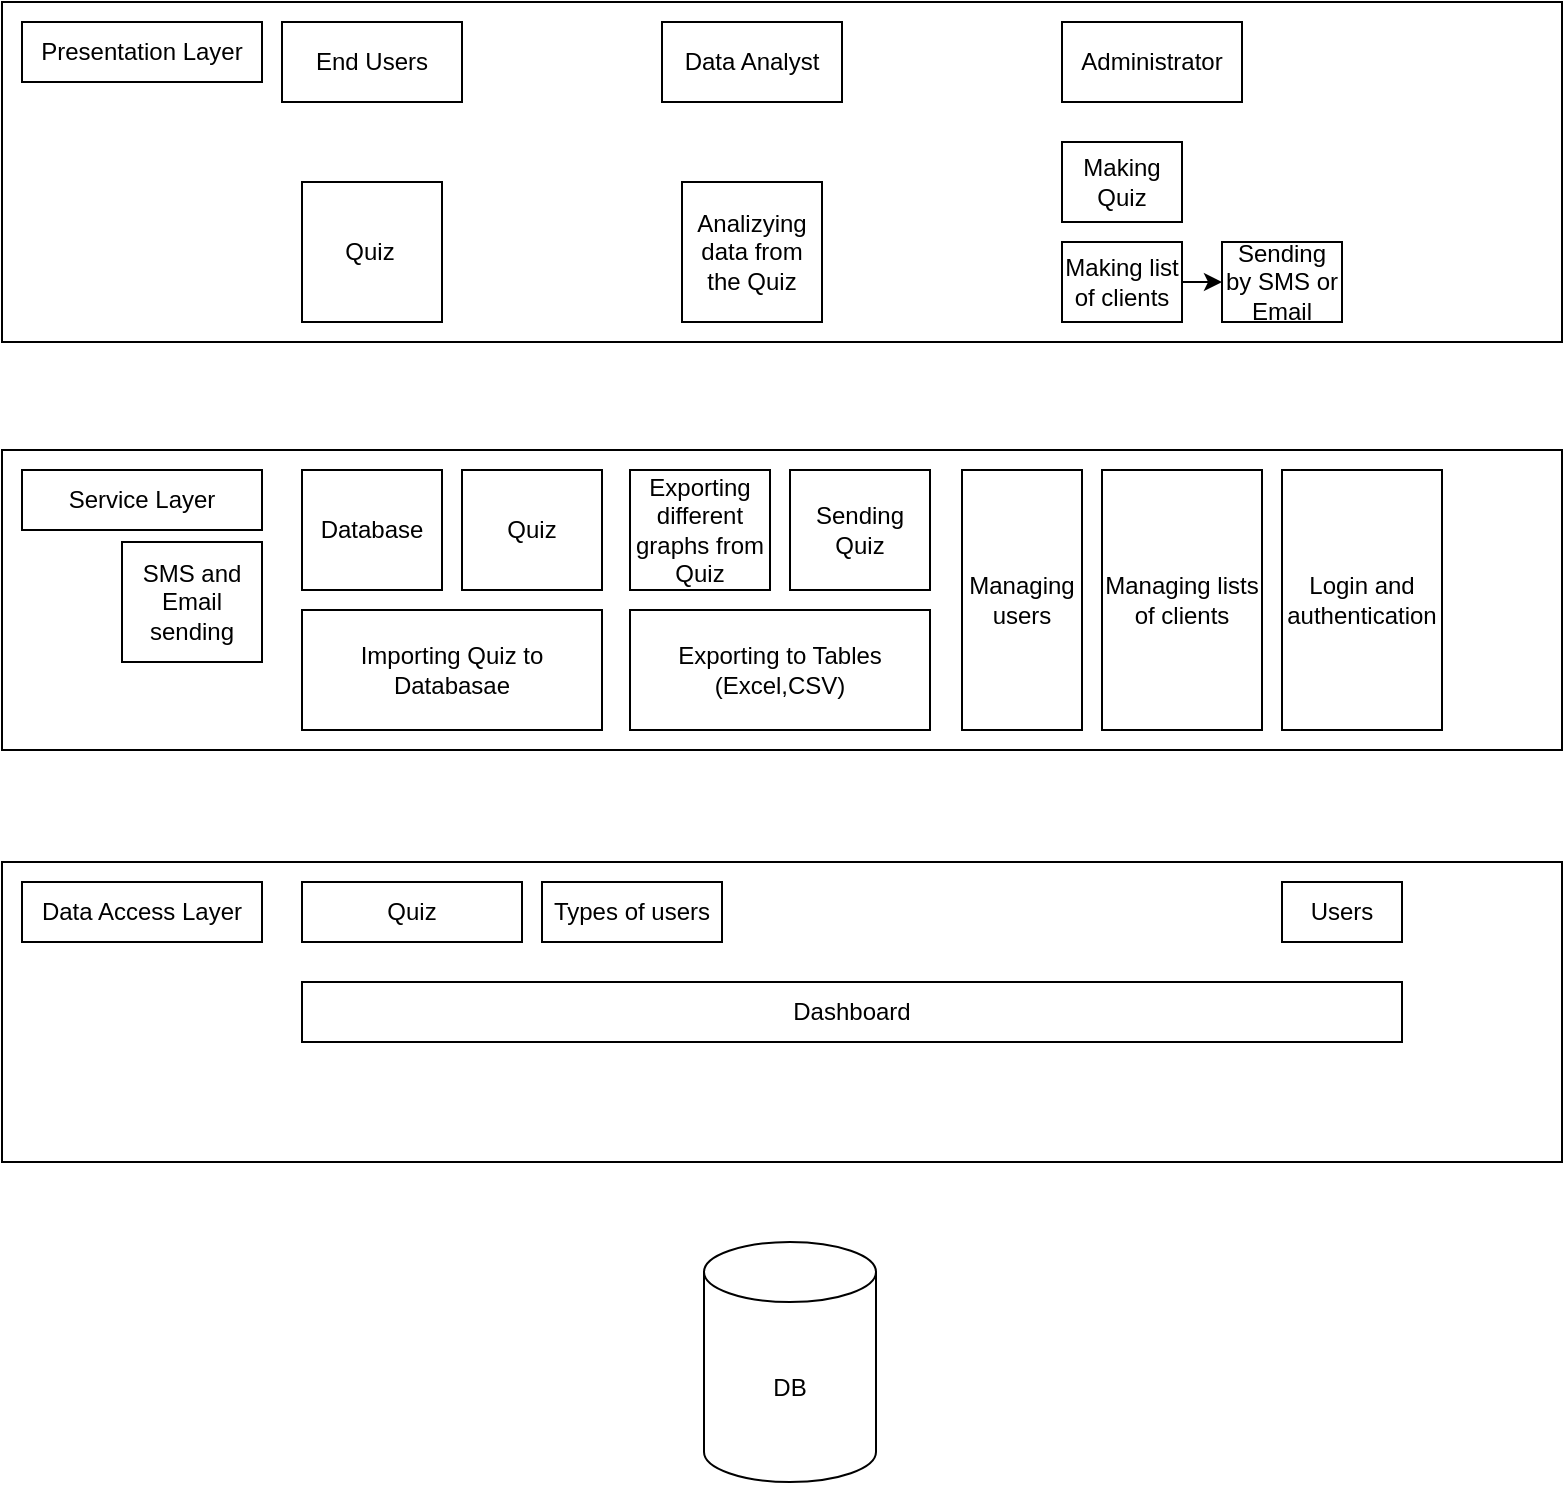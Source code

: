 <mxfile version="16.3.0" type="device"><diagram id="KB7VyxbphobTWHX_oEpE" name="Page-1"><mxGraphModel dx="702" dy="793" grid="1" gridSize="10" guides="1" tooltips="1" connect="1" arrows="1" fold="1" page="1" pageScale="1" pageWidth="827" pageHeight="1169" math="0" shadow="0"><root><mxCell id="0"/><mxCell id="1" parent="0"/><mxCell id="U7aW1uWIYWyMrBD2_D8Z-1" value="" style="rounded=0;whiteSpace=wrap;html=1;" parent="1" vertex="1"><mxGeometry x="20" y="50" width="780" height="170" as="geometry"/></mxCell><mxCell id="U7aW1uWIYWyMrBD2_D8Z-2" value="Presentation Layer" style="rounded=0;whiteSpace=wrap;html=1;" parent="1" vertex="1"><mxGeometry x="30" y="60" width="120" height="30" as="geometry"/></mxCell><mxCell id="U7aW1uWIYWyMrBD2_D8Z-3" value="" style="rounded=0;whiteSpace=wrap;html=1;" parent="1" vertex="1"><mxGeometry x="20" y="274" width="780" height="150" as="geometry"/></mxCell><mxCell id="U7aW1uWIYWyMrBD2_D8Z-4" value="Service Layer" style="rounded=0;whiteSpace=wrap;html=1;" parent="1" vertex="1"><mxGeometry x="30" y="284" width="120" height="30" as="geometry"/></mxCell><mxCell id="U7aW1uWIYWyMrBD2_D8Z-5" value="" style="rounded=0;whiteSpace=wrap;html=1;" parent="1" vertex="1"><mxGeometry x="20" y="480" width="780" height="150" as="geometry"/></mxCell><mxCell id="U7aW1uWIYWyMrBD2_D8Z-6" value="Data Access Layer" style="rounded=0;whiteSpace=wrap;html=1;" parent="1" vertex="1"><mxGeometry x="30" y="490" width="120" height="30" as="geometry"/></mxCell><mxCell id="U7aW1uWIYWyMrBD2_D8Z-7" value="DB" style="shape=cylinder3;whiteSpace=wrap;html=1;boundedLbl=1;backgroundOutline=1;size=15;" parent="1" vertex="1"><mxGeometry x="371" y="670" width="86" height="120" as="geometry"/></mxCell><mxCell id="U7aW1uWIYWyMrBD2_D8Z-12" value="Login and authentication" style="rounded=0;whiteSpace=wrap;html=1;" parent="1" vertex="1"><mxGeometry x="660" y="284" width="80" height="130" as="geometry"/></mxCell><mxCell id="U7aW1uWIYWyMrBD2_D8Z-13" value="Users" style="rounded=0;whiteSpace=wrap;html=1;" parent="1" vertex="1"><mxGeometry x="660" y="490" width="60" height="30" as="geometry"/></mxCell><mxCell id="U7aW1uWIYWyMrBD2_D8Z-14" value="Importing Quiz to Databasae" style="rounded=0;whiteSpace=wrap;html=1;" parent="1" vertex="1"><mxGeometry x="170" y="354" width="150" height="60" as="geometry"/></mxCell><mxCell id="U7aW1uWIYWyMrBD2_D8Z-15" value="Database" style="rounded=0;whiteSpace=wrap;html=1;" parent="1" vertex="1"><mxGeometry x="170" y="284" width="70" height="60" as="geometry"/></mxCell><mxCell id="U7aW1uWIYWyMrBD2_D8Z-16" value="Quiz" style="rounded=0;whiteSpace=wrap;html=1;" parent="1" vertex="1"><mxGeometry x="250" y="284" width="70" height="60" as="geometry"/></mxCell><mxCell id="U7aW1uWIYWyMrBD2_D8Z-17" value="Exporting to Tables (Excel,CSV)" style="rounded=0;whiteSpace=wrap;html=1;" parent="1" vertex="1"><mxGeometry x="334" y="354" width="150" height="60" as="geometry"/></mxCell><mxCell id="U7aW1uWIYWyMrBD2_D8Z-18" value="Exporting different graphs from Quiz" style="rounded=0;whiteSpace=wrap;html=1;" parent="1" vertex="1"><mxGeometry x="334" y="284" width="70" height="60" as="geometry"/></mxCell><mxCell id="U7aW1uWIYWyMrBD2_D8Z-19" value="Sending Quiz" style="rounded=0;whiteSpace=wrap;html=1;" parent="1" vertex="1"><mxGeometry x="414" y="284" width="70" height="60" as="geometry"/></mxCell><mxCell id="U7aW1uWIYWyMrBD2_D8Z-20" value="Managing lists of clients" style="rounded=0;whiteSpace=wrap;html=1;" parent="1" vertex="1"><mxGeometry x="570" y="284" width="80" height="130" as="geometry"/></mxCell><mxCell id="U7aW1uWIYWyMrBD2_D8Z-22" value="Types of users" style="rounded=0;whiteSpace=wrap;html=1;" parent="1" vertex="1"><mxGeometry x="290" y="490" width="90" height="30" as="geometry"/></mxCell><mxCell id="U7aW1uWIYWyMrBD2_D8Z-24" value="Quiz" style="rounded=0;whiteSpace=wrap;html=1;" parent="1" vertex="1"><mxGeometry x="170" y="490" width="110" height="30" as="geometry"/></mxCell><mxCell id="U7aW1uWIYWyMrBD2_D8Z-30" value="Dashboard" style="rounded=0;whiteSpace=wrap;html=1;" parent="1" vertex="1"><mxGeometry x="170" y="540" width="550" height="30" as="geometry"/></mxCell><mxCell id="U7aW1uWIYWyMrBD2_D8Z-34" value="End Users" style="rounded=0;whiteSpace=wrap;html=1;" parent="1" vertex="1"><mxGeometry x="160" y="60" width="90" height="40" as="geometry"/></mxCell><mxCell id="U7aW1uWIYWyMrBD2_D8Z-35" value="Quiz&lt;span style=&quot;white-space: pre&quot;&gt;&#9;&lt;/span&gt;" style="rounded=0;whiteSpace=wrap;html=1;" parent="1" vertex="1"><mxGeometry x="170" y="140" width="70" height="70" as="geometry"/></mxCell><mxCell id="U7aW1uWIYWyMrBD2_D8Z-36" value="Analizying&lt;br&gt;data from the Quiz" style="rounded=0;whiteSpace=wrap;html=1;" parent="1" vertex="1"><mxGeometry x="360" y="140" width="70" height="70" as="geometry"/></mxCell><mxCell id="U7aW1uWIYWyMrBD2_D8Z-37" value="Managing users" style="rounded=0;whiteSpace=wrap;html=1;" parent="1" vertex="1"><mxGeometry x="500" y="284" width="60" height="130" as="geometry"/></mxCell><mxCell id="U7aW1uWIYWyMrBD2_D8Z-38" value="Making Quiz" style="rounded=0;whiteSpace=wrap;html=1;" parent="1" vertex="1"><mxGeometry x="550" y="120" width="60" height="40" as="geometry"/></mxCell><mxCell id="7BSpDWRMTdiGu0_xbD0Y-1" value="Data Analyst" style="rounded=0;whiteSpace=wrap;html=1;" vertex="1" parent="1"><mxGeometry x="350" y="60" width="90" height="40" as="geometry"/></mxCell><mxCell id="7BSpDWRMTdiGu0_xbD0Y-2" value="Administrator" style="rounded=0;whiteSpace=wrap;html=1;" vertex="1" parent="1"><mxGeometry x="550" y="60" width="90" height="40" as="geometry"/></mxCell><mxCell id="7BSpDWRMTdiGu0_xbD0Y-3" value="Making list of clients" style="rounded=0;whiteSpace=wrap;html=1;" vertex="1" parent="1"><mxGeometry x="550" y="170" width="60" height="40" as="geometry"/></mxCell><mxCell id="7BSpDWRMTdiGu0_xbD0Y-4" value="SMS and Email sending" style="rounded=0;whiteSpace=wrap;html=1;" vertex="1" parent="1"><mxGeometry x="80" y="320" width="70" height="60" as="geometry"/></mxCell><mxCell id="7BSpDWRMTdiGu0_xbD0Y-5" value="Sending by SMS or Email" style="rounded=0;whiteSpace=wrap;html=1;" vertex="1" parent="1"><mxGeometry x="630" y="170" width="60" height="40" as="geometry"/></mxCell><mxCell id="7BSpDWRMTdiGu0_xbD0Y-6" value="" style="endArrow=classic;html=1;rounded=0;entryX=0;entryY=0.5;entryDx=0;entryDy=0;exitX=1;exitY=0.5;exitDx=0;exitDy=0;" edge="1" parent="1" source="7BSpDWRMTdiGu0_xbD0Y-3" target="7BSpDWRMTdiGu0_xbD0Y-5"><mxGeometry width="50" height="50" relative="1" as="geometry"><mxPoint x="450" y="370" as="sourcePoint"/><mxPoint x="500" y="320" as="targetPoint"/></mxGeometry></mxCell></root></mxGraphModel></diagram></mxfile>